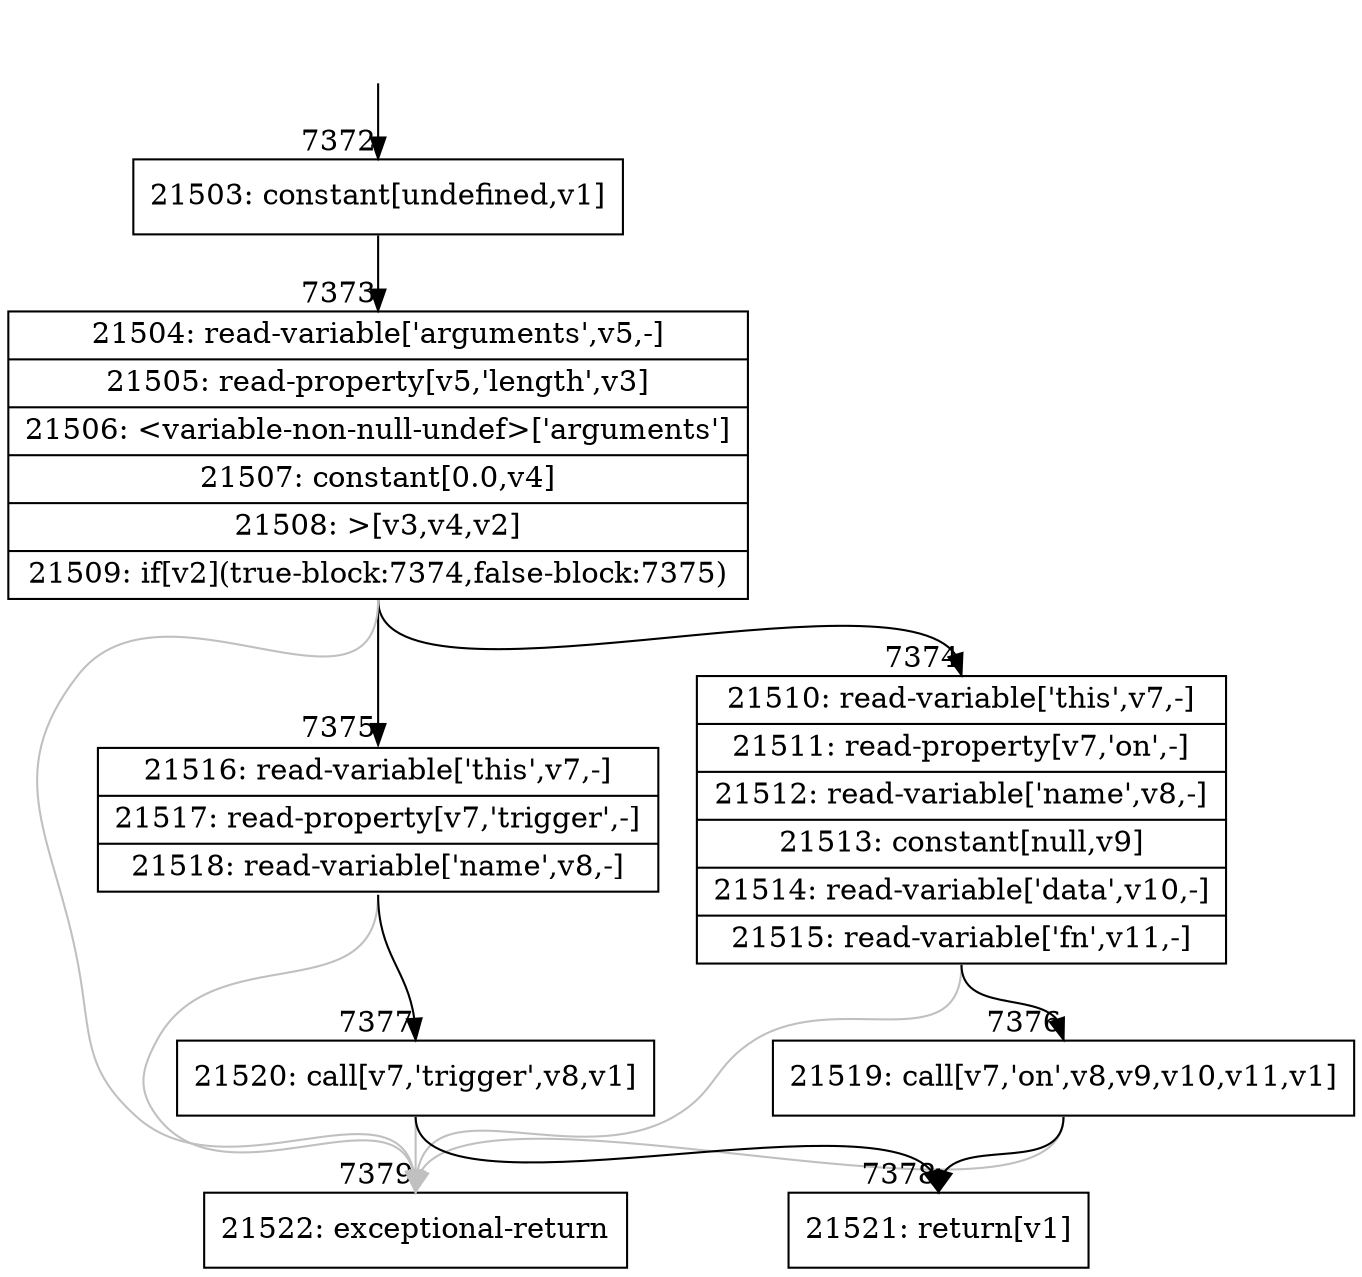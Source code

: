 digraph {
rankdir="TD"
BB_entry465[shape=none,label=""];
BB_entry465 -> BB7372 [tailport=s, headport=n, headlabel="    7372"]
BB7372 [shape=record label="{21503: constant[undefined,v1]}" ] 
BB7372 -> BB7373 [tailport=s, headport=n, headlabel="      7373"]
BB7373 [shape=record label="{21504: read-variable['arguments',v5,-]|21505: read-property[v5,'length',v3]|21506: \<variable-non-null-undef\>['arguments']|21507: constant[0.0,v4]|21508: \>[v3,v4,v2]|21509: if[v2](true-block:7374,false-block:7375)}" ] 
BB7373 -> BB7374 [tailport=s, headport=n, headlabel="      7374"]
BB7373 -> BB7375 [tailport=s, headport=n, headlabel="      7375"]
BB7373 -> BB7379 [tailport=s, headport=n, color=gray, headlabel="      7379"]
BB7374 [shape=record label="{21510: read-variable['this',v7,-]|21511: read-property[v7,'on',-]|21512: read-variable['name',v8,-]|21513: constant[null,v9]|21514: read-variable['data',v10,-]|21515: read-variable['fn',v11,-]}" ] 
BB7374 -> BB7376 [tailport=s, headport=n, headlabel="      7376"]
BB7374 -> BB7379 [tailport=s, headport=n, color=gray]
BB7375 [shape=record label="{21516: read-variable['this',v7,-]|21517: read-property[v7,'trigger',-]|21518: read-variable['name',v8,-]}" ] 
BB7375 -> BB7377 [tailport=s, headport=n, headlabel="      7377"]
BB7375 -> BB7379 [tailport=s, headport=n, color=gray]
BB7376 [shape=record label="{21519: call[v7,'on',v8,v9,v10,v11,v1]}" ] 
BB7376 -> BB7378 [tailport=s, headport=n, headlabel="      7378"]
BB7376 -> BB7379 [tailport=s, headport=n, color=gray]
BB7377 [shape=record label="{21520: call[v7,'trigger',v8,v1]}" ] 
BB7377 -> BB7378 [tailport=s, headport=n]
BB7377 -> BB7379 [tailport=s, headport=n, color=gray]
BB7378 [shape=record label="{21521: return[v1]}" ] 
BB7379 [shape=record label="{21522: exceptional-return}" ] 
}
